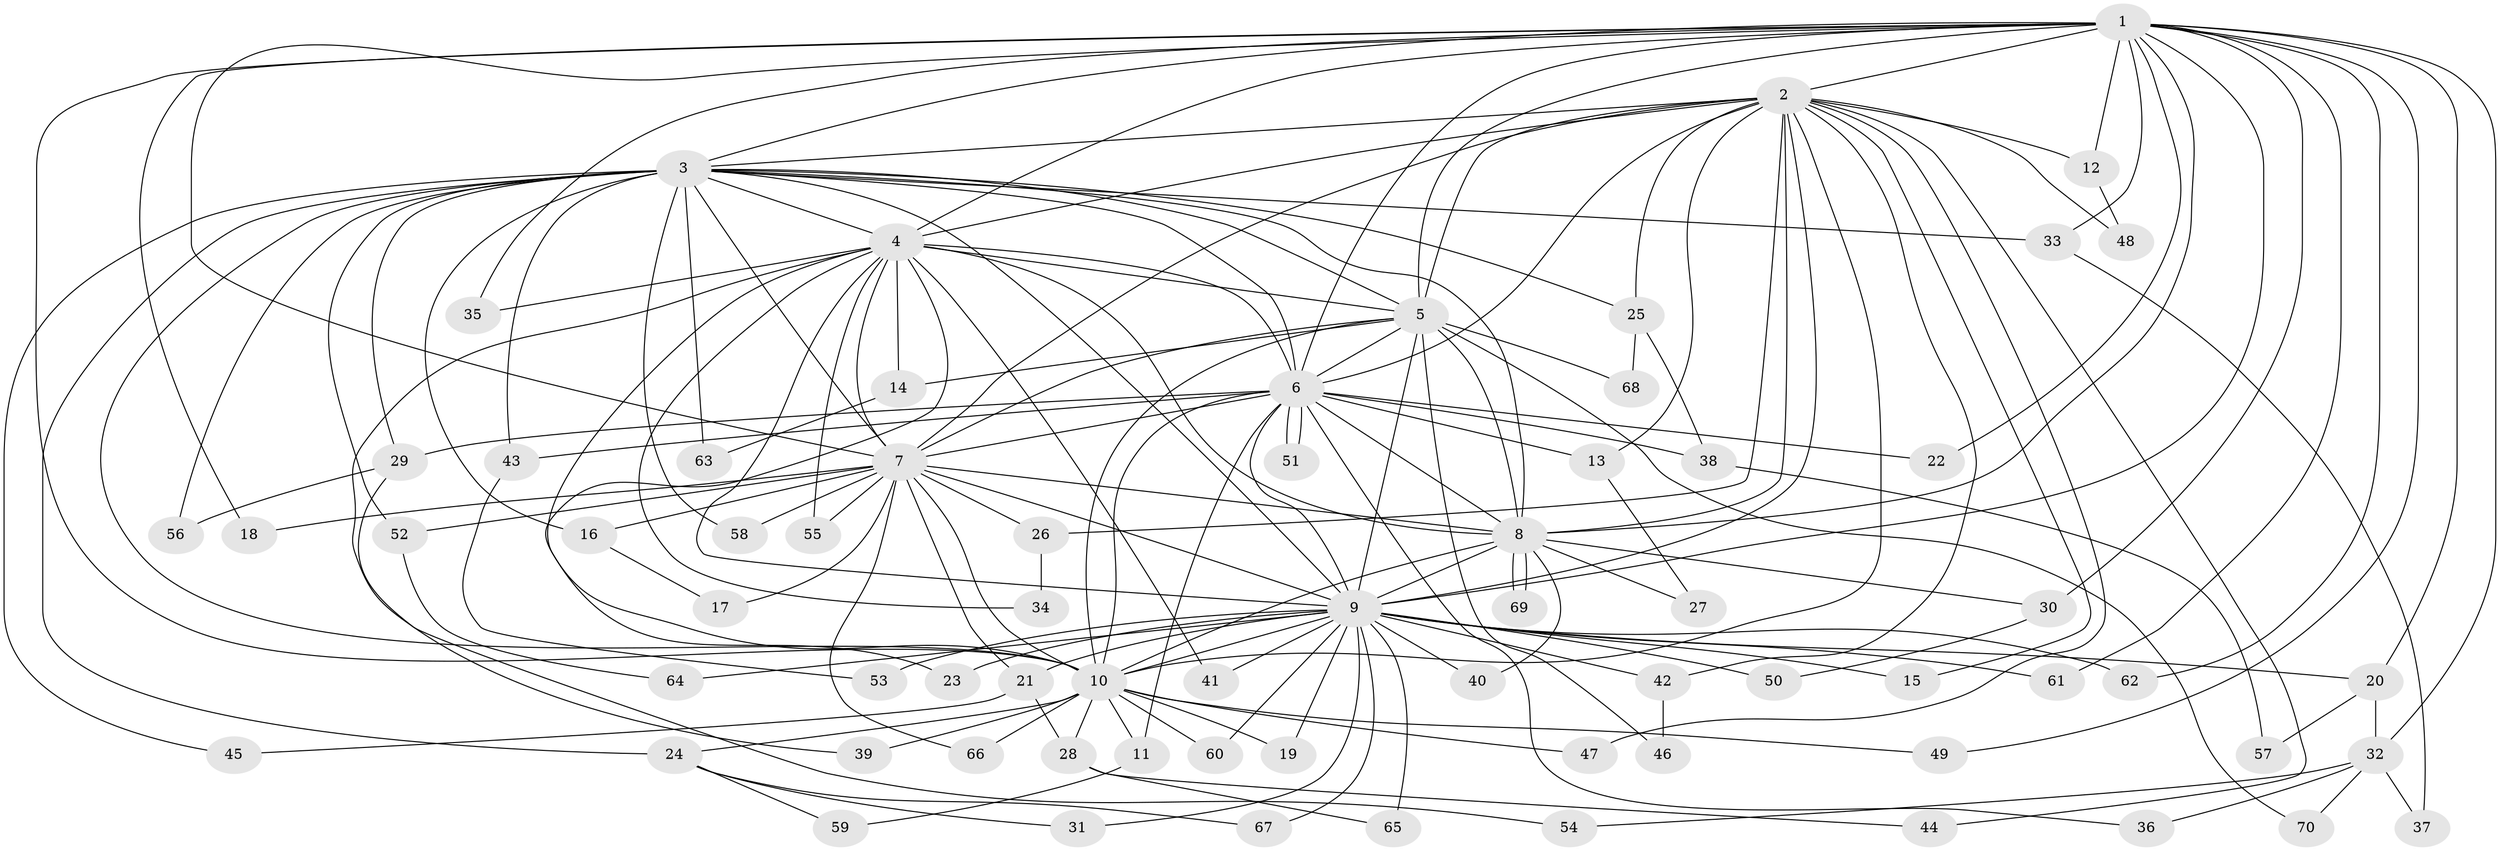 // Generated by graph-tools (version 1.1) at 2025/43/03/09/25 04:43:43]
// undirected, 70 vertices, 165 edges
graph export_dot {
graph [start="1"]
  node [color=gray90,style=filled];
  1;
  2;
  3;
  4;
  5;
  6;
  7;
  8;
  9;
  10;
  11;
  12;
  13;
  14;
  15;
  16;
  17;
  18;
  19;
  20;
  21;
  22;
  23;
  24;
  25;
  26;
  27;
  28;
  29;
  30;
  31;
  32;
  33;
  34;
  35;
  36;
  37;
  38;
  39;
  40;
  41;
  42;
  43;
  44;
  45;
  46;
  47;
  48;
  49;
  50;
  51;
  52;
  53;
  54;
  55;
  56;
  57;
  58;
  59;
  60;
  61;
  62;
  63;
  64;
  65;
  66;
  67;
  68;
  69;
  70;
  1 -- 2;
  1 -- 3;
  1 -- 4;
  1 -- 5;
  1 -- 6;
  1 -- 7;
  1 -- 8;
  1 -- 9;
  1 -- 10;
  1 -- 12;
  1 -- 18;
  1 -- 20;
  1 -- 22;
  1 -- 30;
  1 -- 32;
  1 -- 33;
  1 -- 35;
  1 -- 49;
  1 -- 61;
  1 -- 62;
  2 -- 3;
  2 -- 4;
  2 -- 5;
  2 -- 6;
  2 -- 7;
  2 -- 8;
  2 -- 9;
  2 -- 10;
  2 -- 12;
  2 -- 13;
  2 -- 15;
  2 -- 25;
  2 -- 26;
  2 -- 42;
  2 -- 44;
  2 -- 47;
  2 -- 48;
  3 -- 4;
  3 -- 5;
  3 -- 6;
  3 -- 7;
  3 -- 8;
  3 -- 9;
  3 -- 10;
  3 -- 16;
  3 -- 24;
  3 -- 25;
  3 -- 29;
  3 -- 33;
  3 -- 43;
  3 -- 45;
  3 -- 52;
  3 -- 56;
  3 -- 58;
  3 -- 63;
  4 -- 5;
  4 -- 6;
  4 -- 7;
  4 -- 8;
  4 -- 9;
  4 -- 10;
  4 -- 14;
  4 -- 23;
  4 -- 34;
  4 -- 35;
  4 -- 39;
  4 -- 41;
  4 -- 55;
  5 -- 6;
  5 -- 7;
  5 -- 8;
  5 -- 9;
  5 -- 10;
  5 -- 14;
  5 -- 46;
  5 -- 68;
  5 -- 70;
  6 -- 7;
  6 -- 8;
  6 -- 9;
  6 -- 10;
  6 -- 11;
  6 -- 13;
  6 -- 22;
  6 -- 29;
  6 -- 36;
  6 -- 38;
  6 -- 43;
  6 -- 51;
  6 -- 51;
  7 -- 8;
  7 -- 9;
  7 -- 10;
  7 -- 16;
  7 -- 17;
  7 -- 18;
  7 -- 21;
  7 -- 26;
  7 -- 52;
  7 -- 55;
  7 -- 58;
  7 -- 66;
  8 -- 9;
  8 -- 10;
  8 -- 27;
  8 -- 30;
  8 -- 40;
  8 -- 69;
  8 -- 69;
  9 -- 10;
  9 -- 15;
  9 -- 19;
  9 -- 20;
  9 -- 21;
  9 -- 23;
  9 -- 31;
  9 -- 40;
  9 -- 41;
  9 -- 42;
  9 -- 50;
  9 -- 53;
  9 -- 60;
  9 -- 61;
  9 -- 62;
  9 -- 64;
  9 -- 65;
  9 -- 67;
  10 -- 11;
  10 -- 19;
  10 -- 24;
  10 -- 28;
  10 -- 39;
  10 -- 47;
  10 -- 49;
  10 -- 60;
  10 -- 66;
  11 -- 59;
  12 -- 48;
  13 -- 27;
  14 -- 63;
  16 -- 17;
  20 -- 32;
  20 -- 57;
  21 -- 28;
  21 -- 45;
  24 -- 31;
  24 -- 59;
  24 -- 67;
  25 -- 38;
  25 -- 68;
  26 -- 34;
  28 -- 44;
  28 -- 65;
  29 -- 54;
  29 -- 56;
  30 -- 50;
  32 -- 36;
  32 -- 37;
  32 -- 54;
  32 -- 70;
  33 -- 37;
  38 -- 57;
  42 -- 46;
  43 -- 53;
  52 -- 64;
}

